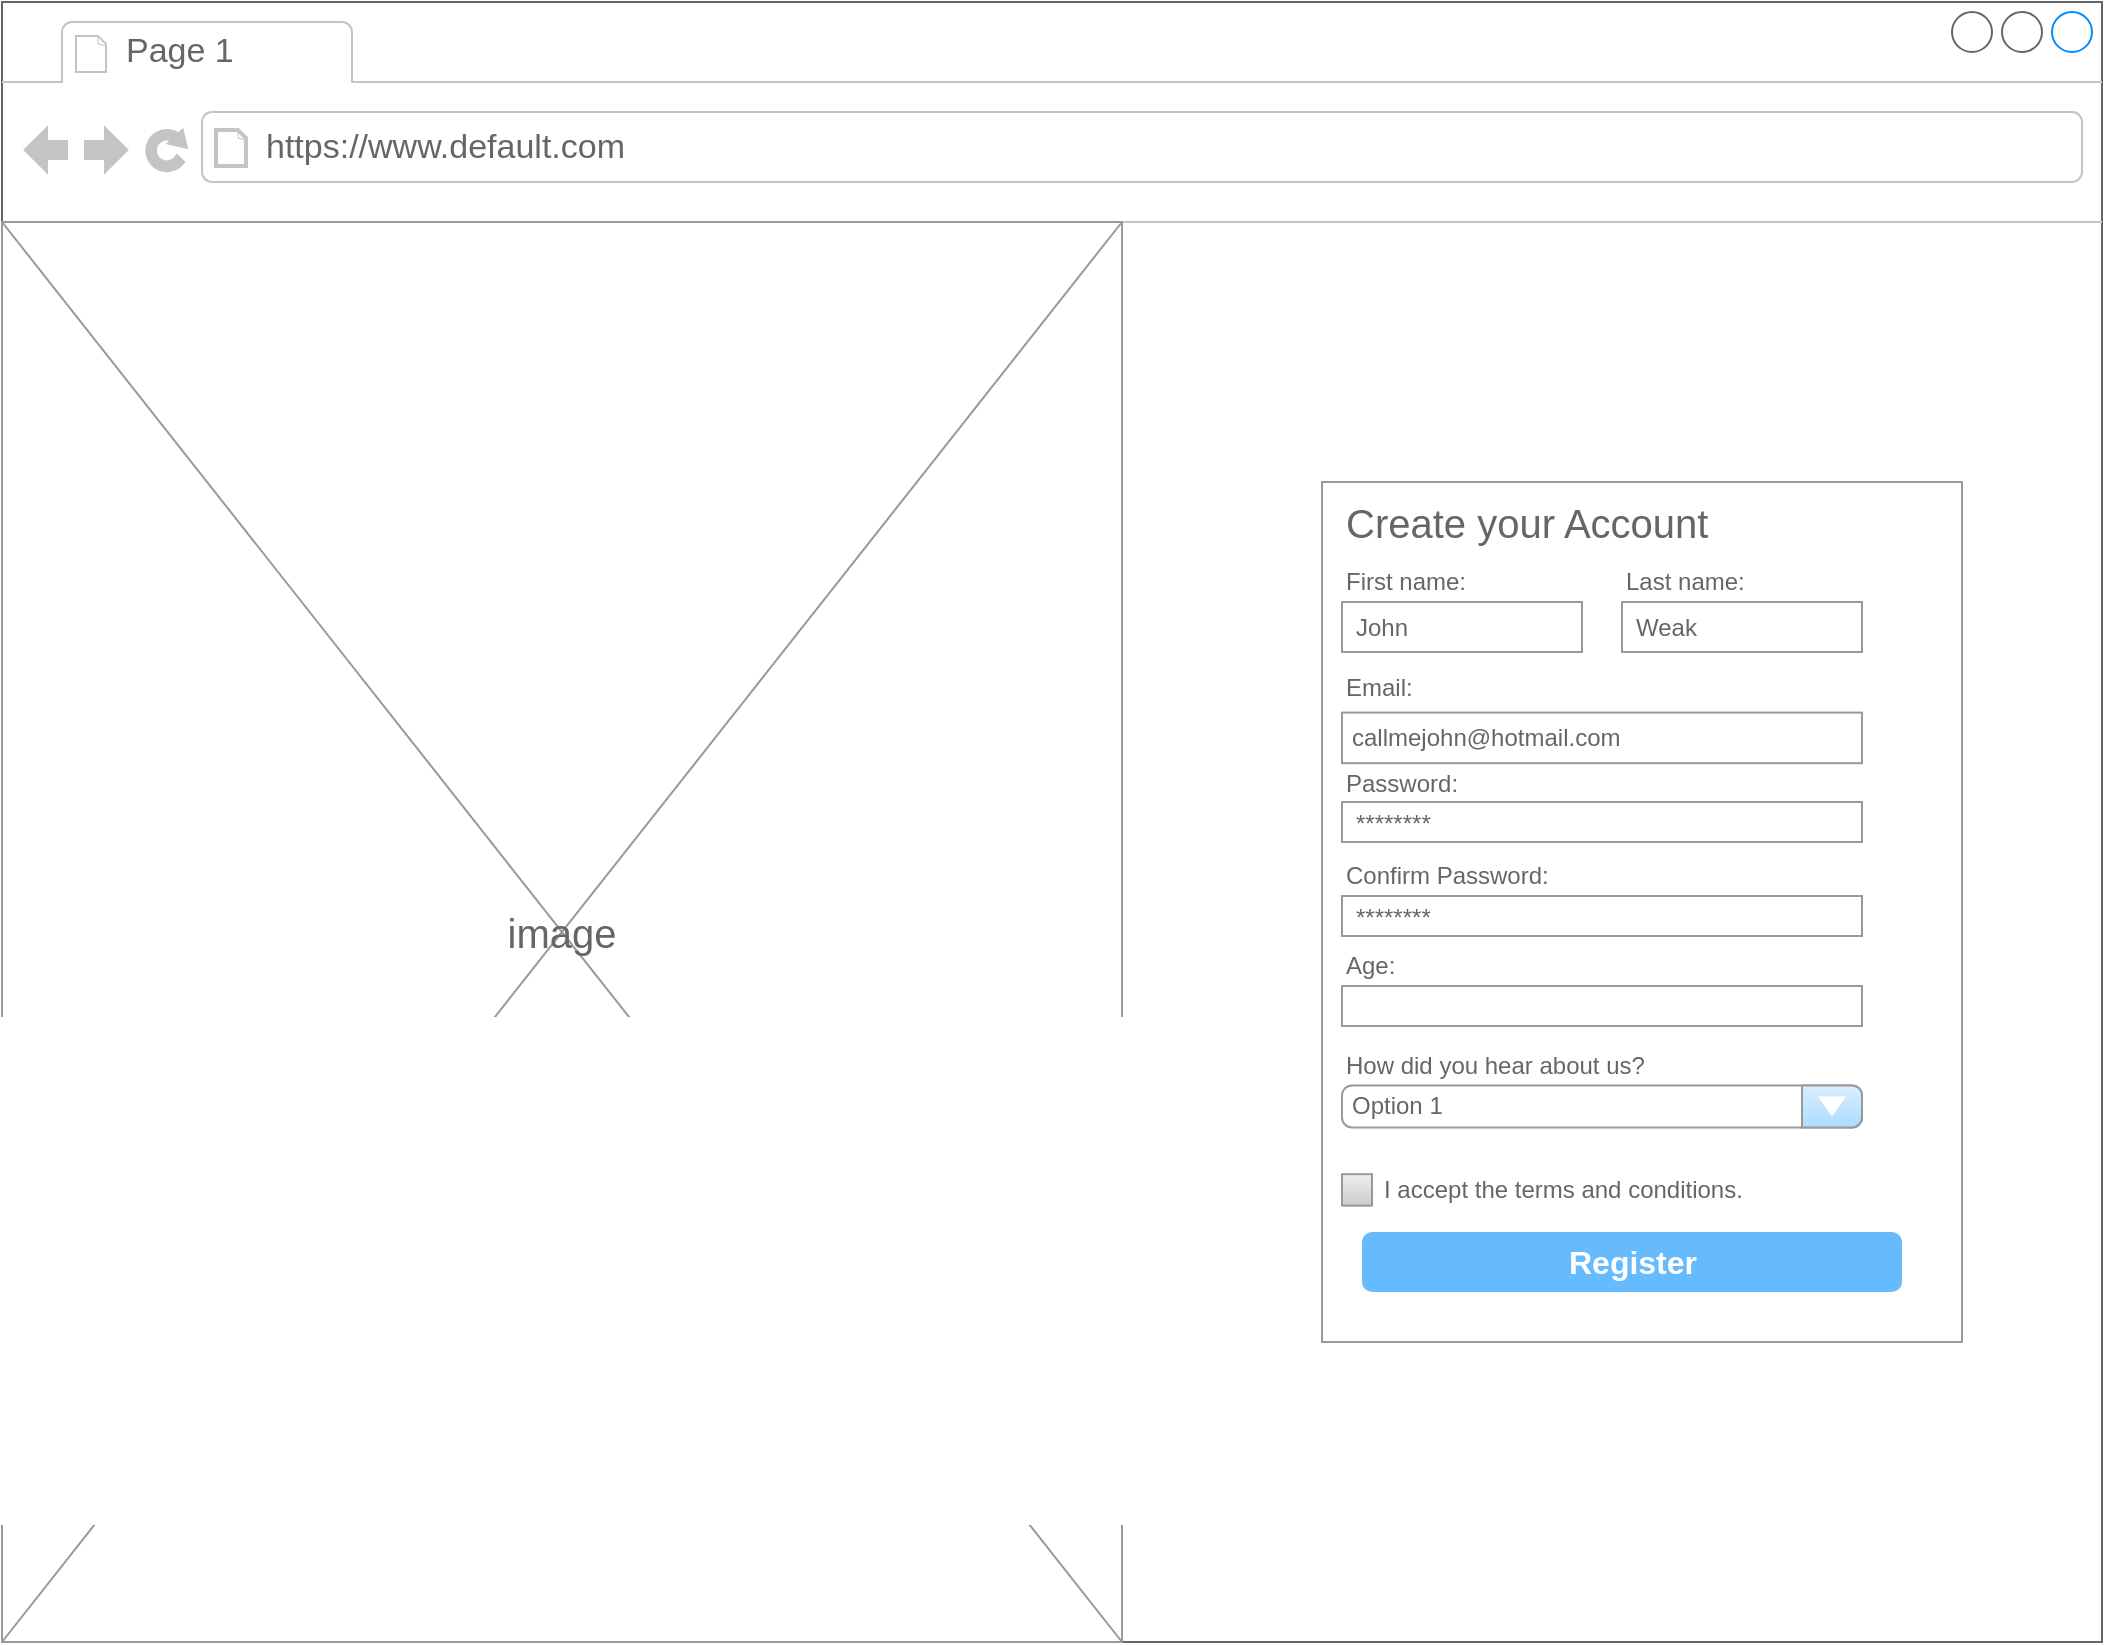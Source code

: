 <mxfile version="20.8.3" type="device"><diagram name="Page-1" id="2cc2dc42-3aac-f2a9-1cec-7a8b7cbee084"><mxGraphModel dx="388" dy="845" grid="1" gridSize="10" guides="1" tooltips="1" connect="1" arrows="1" fold="1" page="1" pageScale="1" pageWidth="1100" pageHeight="850" background="none" math="0" shadow="0"><root><mxCell id="0"/><mxCell id="1" parent="0"/><mxCell id="7026571954dc6520-1" value="" style="strokeWidth=1;shadow=0;dashed=0;align=center;html=1;shape=mxgraph.mockup.containers.browserWindow;rSize=0;strokeColor=#666666;mainText=,;recursiveResize=0;rounded=0;labelBackgroundColor=none;fontFamily=Verdana;fontSize=12" parent="1" vertex="1"><mxGeometry x="150" y="80" width="1050" height="820" as="geometry"/></mxCell><mxCell id="7026571954dc6520-2" value="Page 1" style="strokeWidth=1;shadow=0;dashed=0;align=center;html=1;shape=mxgraph.mockup.containers.anchor;fontSize=17;fontColor=#666666;align=left;" parent="7026571954dc6520-1" vertex="1"><mxGeometry x="60" y="12" width="110" height="26" as="geometry"/></mxCell><mxCell id="7026571954dc6520-3" value="https://www.default.com" style="strokeWidth=1;shadow=0;dashed=0;align=center;html=1;shape=mxgraph.mockup.containers.anchor;rSize=0;fontSize=17;fontColor=#666666;align=left;" parent="7026571954dc6520-1" vertex="1"><mxGeometry x="130" y="60" width="250" height="26" as="geometry"/></mxCell><mxCell id="7026571954dc6520-22" value="" style="verticalLabelPosition=bottom;shadow=0;dashed=0;align=center;html=1;verticalAlign=top;strokeWidth=1;shape=mxgraph.mockup.graphics.simpleIcon;strokeColor=#999999;fillColor=#ffffff;rounded=0;labelBackgroundColor=none;fontFamily=Verdana;fontSize=12;fontColor=#000000;" parent="7026571954dc6520-1" vertex="1"><mxGeometry y="110" width="560" height="710" as="geometry"/></mxCell><mxCell id="QyYYos0DMHcVUKAXlfYY-5" value="" style="strokeWidth=1;shadow=0;dashed=0;align=center;html=1;shape=mxgraph.mockup.forms.rrect;rSize=0;strokeColor=#999999;fillColor=#ffffff;" vertex="1" parent="7026571954dc6520-1"><mxGeometry x="660" y="240" width="320" height="430" as="geometry"/></mxCell><mxCell id="QyYYos0DMHcVUKAXlfYY-24" value="callmejohn@hotmail.com" style="strokeWidth=1;shadow=0;dashed=0;align=center;html=1;shape=mxgraph.mockup.forms.rrect;fillColor=#ffffff;rSize=0;fontColor=#666666;align=left;spacingLeft=3;strokeColor=#999999;fontSize=12;" vertex="1" parent="QyYYos0DMHcVUKAXlfYY-5"><mxGeometry x="10.0" y="115.298" width="260" height="25.294" as="geometry"/></mxCell><mxCell id="QyYYos0DMHcVUKAXlfYY-8" value="First name:" style="strokeWidth=1;shadow=0;dashed=0;align=center;html=1;shape=mxgraph.mockup.forms.anchor;fontSize=12;fontColor=#666666;align=left;resizeWidth=1;spacingLeft=0;" vertex="1" parent="QyYYos0DMHcVUKAXlfYY-5"><mxGeometry width="60.541" height="20" relative="1" as="geometry"><mxPoint x="10" y="40" as="offset"/></mxGeometry></mxCell><mxCell id="QyYYos0DMHcVUKAXlfYY-9" value="John&lt;span style=&quot;white-space: pre;&quot;&gt;&#9;&lt;/span&gt;" style="strokeWidth=1;shadow=0;dashed=0;align=center;html=1;shape=mxgraph.mockup.forms.rrect;rSize=0;strokeColor=#999999;fontColor=#666666;align=left;spacingLeft=5;resizeWidth=1;" vertex="1" parent="QyYYos0DMHcVUKAXlfYY-5"><mxGeometry width="120.0" height="25" relative="1" as="geometry"><mxPoint x="10" y="60" as="offset"/></mxGeometry></mxCell><mxCell id="QyYYos0DMHcVUKAXlfYY-10" value="Password:" style="strokeWidth=1;shadow=0;dashed=0;align=center;html=1;shape=mxgraph.mockup.forms.anchor;fontSize=12;fontColor=#666666;align=left;resizeWidth=1;spacingLeft=0;" vertex="1" parent="QyYYos0DMHcVUKAXlfYY-5"><mxGeometry width="160.0" height="20" relative="1" as="geometry"><mxPoint x="10" y="141" as="offset"/></mxGeometry></mxCell><mxCell id="QyYYos0DMHcVUKAXlfYY-11" value="********" style="strokeWidth=1;shadow=0;dashed=0;align=center;html=1;shape=mxgraph.mockup.forms.rrect;rSize=0;strokeColor=#999999;fontColor=#666666;align=left;spacingLeft=5;resizeWidth=1;verticalAlign=bottom;" vertex="1" parent="QyYYos0DMHcVUKAXlfYY-5"><mxGeometry width="260" height="20" relative="1" as="geometry"><mxPoint x="10" y="160" as="offset"/></mxGeometry></mxCell><mxCell id="QyYYos0DMHcVUKAXlfYY-12" value="Register" style="strokeWidth=1;shadow=0;dashed=0;align=center;html=1;shape=mxgraph.mockup.forms.rrect;rSize=5;strokeColor=none;fontColor=#ffffff;fillColor=#66bbff;fontSize=16;fontStyle=1;" vertex="1" parent="QyYYos0DMHcVUKAXlfYY-5"><mxGeometry y="1" width="270" height="30" relative="1" as="geometry"><mxPoint x="20" y="-55" as="offset"/></mxGeometry></mxCell><mxCell id="QyYYos0DMHcVUKAXlfYY-15" value="" style="strokeWidth=1;shadow=0;dashed=0;align=center;html=1;shape=mxgraph.mockup.forms.anchor;fontSize=12;fontColor=#666666;align=left;spacingLeft=0;resizeWidth=1;" vertex="1" parent="QyYYos0DMHcVUKAXlfYY-5"><mxGeometry y="1" width="240.0" height="20" relative="1" as="geometry"><mxPoint x="10" y="-70" as="offset"/></mxGeometry></mxCell><mxCell id="QyYYos0DMHcVUKAXlfYY-17" value="Weak" style="strokeWidth=1;shadow=0;dashed=0;align=center;html=1;shape=mxgraph.mockup.forms.rrect;rSize=0;strokeColor=#999999;fontColor=#666666;align=left;spacingLeft=5;resizeWidth=1;" vertex="1" parent="QyYYos0DMHcVUKAXlfYY-5"><mxGeometry width="120.0" height="25" relative="1" as="geometry"><mxPoint x="150" y="60" as="offset"/></mxGeometry></mxCell><mxCell id="QyYYos0DMHcVUKAXlfYY-18" value="Last name: " style="strokeWidth=1;shadow=0;dashed=0;align=center;html=1;shape=mxgraph.mockup.forms.anchor;fontSize=12;fontColor=#666666;align=left;resizeWidth=1;spacingLeft=0;" vertex="1" parent="QyYYos0DMHcVUKAXlfYY-5"><mxGeometry width="60.541" height="20" relative="1" as="geometry"><mxPoint x="150" y="40" as="offset"/></mxGeometry></mxCell><mxCell id="QyYYos0DMHcVUKAXlfYY-30" value="&lt;div style=&quot;font-size: 12px;&quot; align=&quot;left&quot;&gt;&lt;p style=&quot;font-size: 12px;&quot;&gt;Email:&lt;/p&gt;&lt;/div&gt;" style="text;html=1;strokeColor=none;fillColor=none;align=left;verticalAlign=middle;whiteSpace=wrap;rounded=0;fontSize=12;fontColor=#666666;" vertex="1" parent="QyYYos0DMHcVUKAXlfYY-5"><mxGeometry x="10.0" y="90.004" width="50.0" height="25.294" as="geometry"/></mxCell><mxCell id="QyYYos0DMHcVUKAXlfYY-6" value="Create your Account" style="strokeWidth=1;shadow=0;dashed=0;align=center;html=1;shape=mxgraph.mockup.forms.anchor;fontSize=20;fontColor=#666666;align=left;resizeWidth=1;spacingLeft=0;" vertex="1" parent="QyYYos0DMHcVUKAXlfYY-5"><mxGeometry width="160.0" height="20" relative="1" as="geometry"><mxPoint x="10" y="10" as="offset"/></mxGeometry></mxCell><mxCell id="QyYYos0DMHcVUKAXlfYY-45" value="********" style="strokeWidth=1;shadow=0;dashed=0;align=center;html=1;shape=mxgraph.mockup.forms.rrect;rSize=0;strokeColor=#999999;fontColor=#666666;align=left;spacingLeft=5;resizeWidth=1;verticalAlign=bottom;" vertex="1" parent="QyYYos0DMHcVUKAXlfYY-5"><mxGeometry width="260" height="20" relative="1" as="geometry"><mxPoint x="10" y="207" as="offset"/></mxGeometry></mxCell><mxCell id="QyYYos0DMHcVUKAXlfYY-46" value="Confirm Password:" style="strokeWidth=1;shadow=0;dashed=0;align=center;html=1;shape=mxgraph.mockup.forms.anchor;fontSize=12;fontColor=#666666;align=left;resizeWidth=1;spacingLeft=0;" vertex="1" parent="QyYYos0DMHcVUKAXlfYY-5"><mxGeometry width="160.0" height="20" relative="1" as="geometry"><mxPoint x="10" y="187" as="offset"/></mxGeometry></mxCell><mxCell id="QyYYos0DMHcVUKAXlfYY-48" value="Age: " style="strokeWidth=1;shadow=0;dashed=0;align=center;html=1;shape=mxgraph.mockup.forms.anchor;fontSize=12;fontColor=#666666;align=left;resizeWidth=1;spacingLeft=0;" vertex="1" parent="QyYYos0DMHcVUKAXlfYY-5"><mxGeometry width="160.0" height="20" relative="1" as="geometry"><mxPoint x="10" y="232" as="offset"/></mxGeometry></mxCell><mxCell id="QyYYos0DMHcVUKAXlfYY-49" value="" style="strokeWidth=1;shadow=0;dashed=0;align=center;html=1;shape=mxgraph.mockup.forms.rrect;rSize=0;strokeColor=#999999;fontColor=#666666;align=left;spacingLeft=5;resizeWidth=1;verticalAlign=bottom;" vertex="1" parent="QyYYos0DMHcVUKAXlfYY-5"><mxGeometry width="260" height="20" relative="1" as="geometry"><mxPoint x="10" y="252" as="offset"/></mxGeometry></mxCell><mxCell id="QyYYos0DMHcVUKAXlfYY-50" value="How did you hear about us?" style="strokeWidth=1;shadow=0;dashed=0;align=center;html=1;shape=mxgraph.mockup.forms.anchor;fontSize=12;fontColor=#666666;align=left;resizeWidth=1;spacingLeft=0;" vertex="1" parent="QyYYos0DMHcVUKAXlfYY-5"><mxGeometry width="160.0" height="20" relative="1" as="geometry"><mxPoint x="10" y="282" as="offset"/></mxGeometry></mxCell><mxCell id="QyYYos0DMHcVUKAXlfYY-51" value="Option 1" style="strokeWidth=1;shadow=0;dashed=0;align=center;html=1;shape=mxgraph.mockup.forms.comboBox;strokeColor=#999999;fillColor=#ddeeff;align=left;fillColor2=#aaddff;mainText=;fontColor=#666666;fontSize=12;spacingLeft=3;" vertex="1" parent="QyYYos0DMHcVUKAXlfYY-5"><mxGeometry x="10" y="301.714" width="260" height="20.976" as="geometry"/></mxCell><mxCell id="QyYYos0DMHcVUKAXlfYY-52" value="I accept the terms and conditions." style="strokeWidth=1;shadow=0;dashed=0;align=center;html=1;shape=mxgraph.mockup.forms.rrect;rSize=0;fillColor=#eeeeee;strokeColor=#999999;gradientColor=#cccccc;align=left;spacingLeft=4;fontSize=12;fontColor=#666666;labelPosition=right;" vertex="1" parent="QyYYos0DMHcVUKAXlfYY-5"><mxGeometry x="10" y="346.098" width="15" height="15.732" as="geometry"/></mxCell><mxCell id="QyYYos0DMHcVUKAXlfYY-47" value="image" style="text;html=1;strokeColor=none;fillColor=none;align=center;verticalAlign=middle;whiteSpace=wrap;rounded=0;fontSize=20;fontColor=#666666;" vertex="1" parent="7026571954dc6520-1"><mxGeometry x="205" y="427.5" width="150" height="75" as="geometry"/></mxCell></root></mxGraphModel></diagram></mxfile>